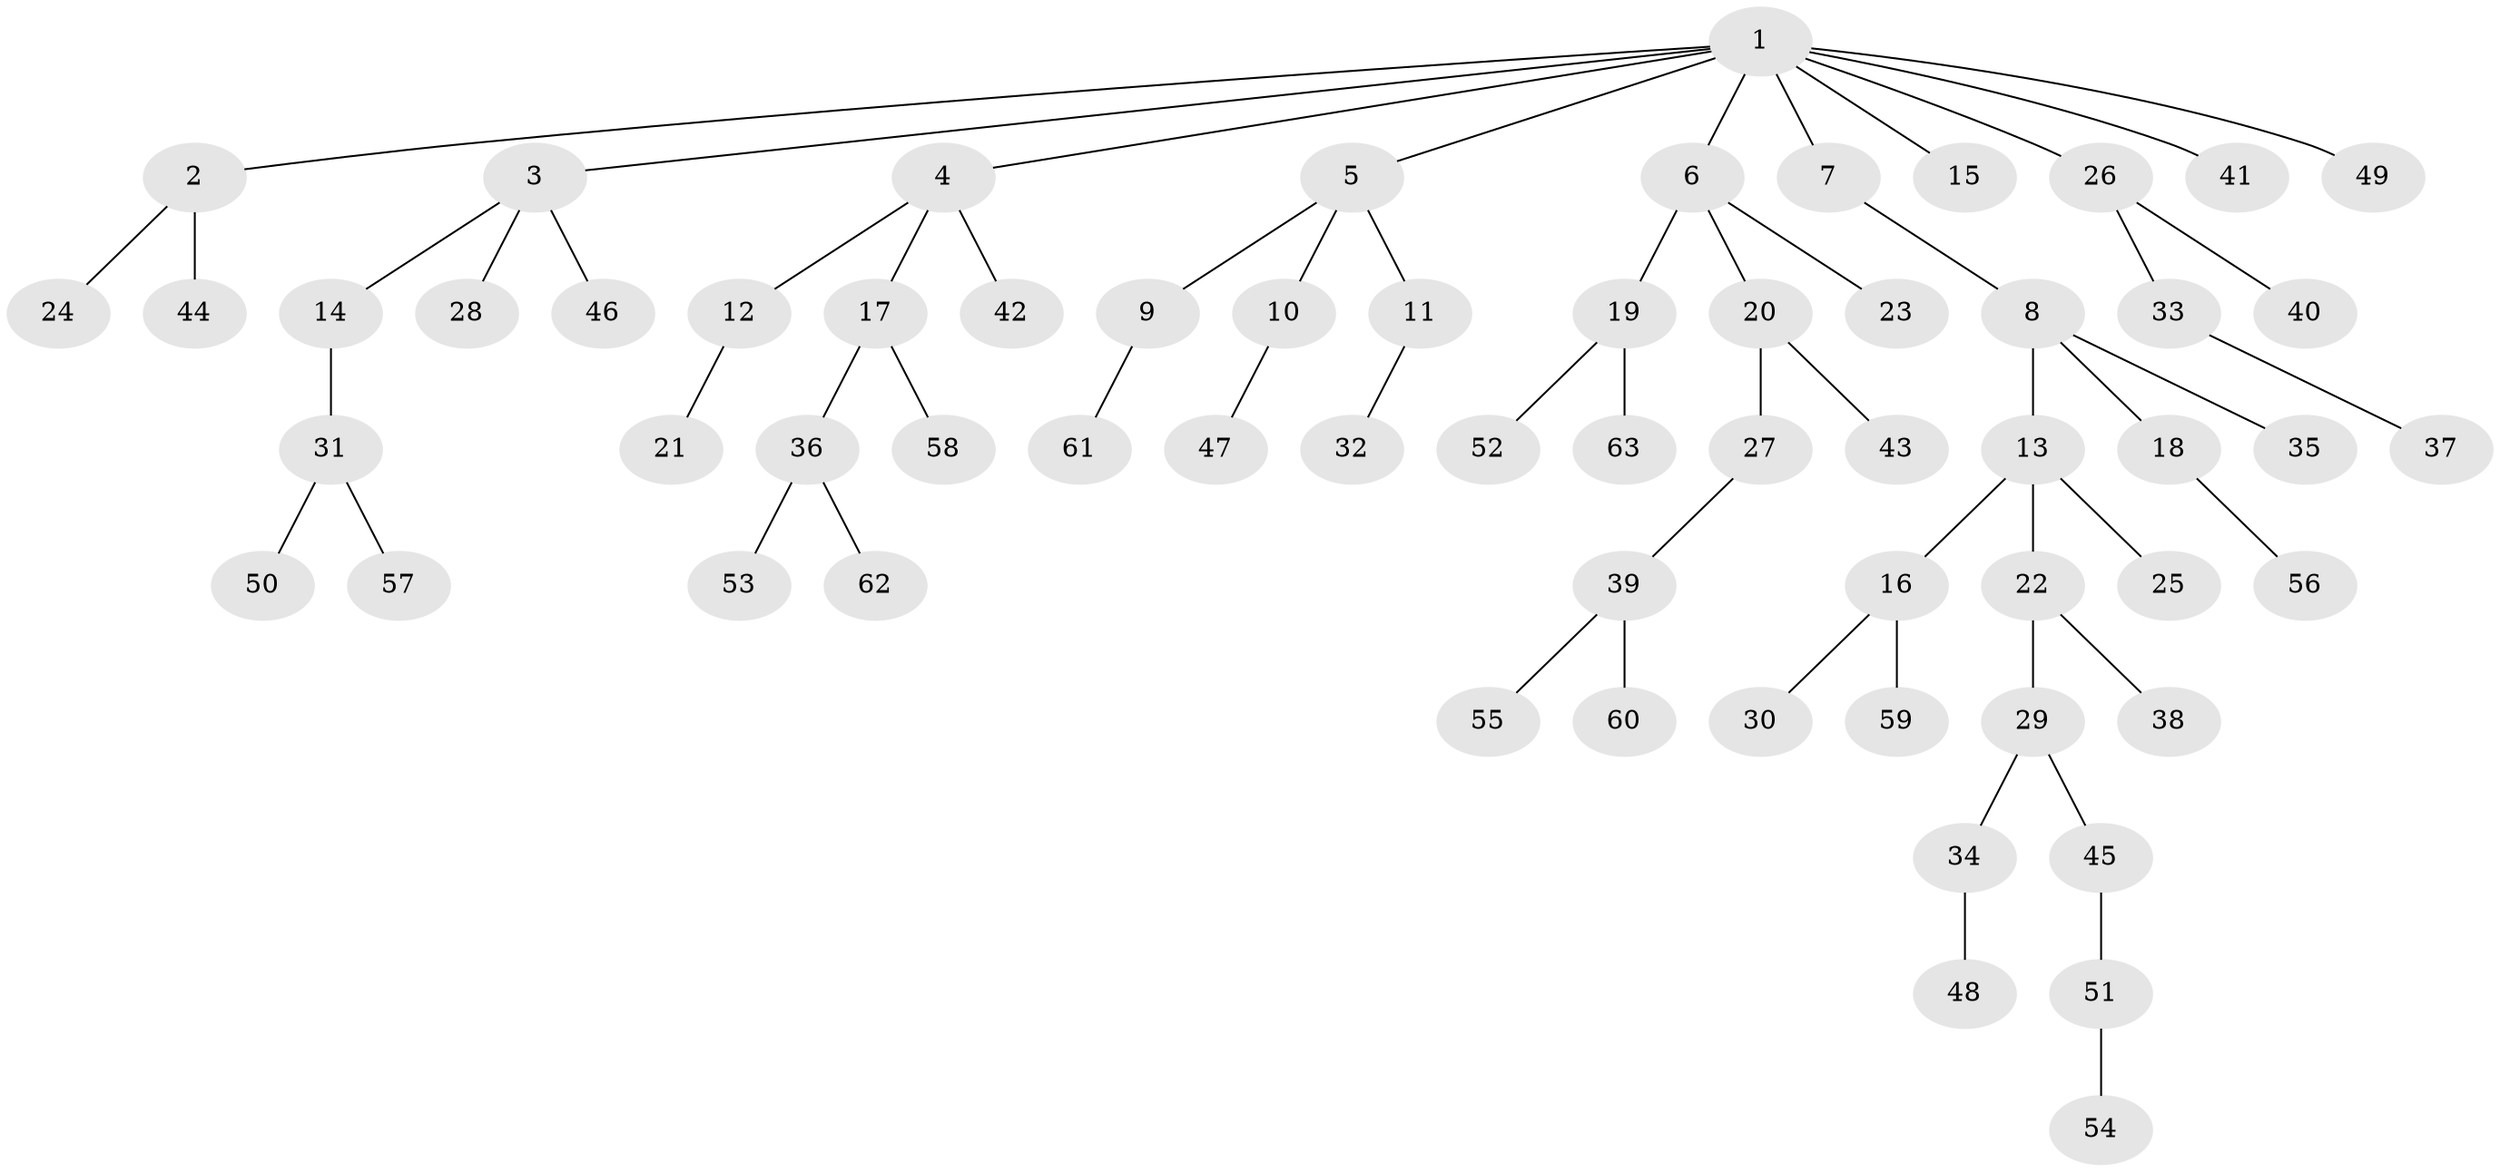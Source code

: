 // coarse degree distribution, {6: 0.05, 1: 0.55, 2: 0.25, 5: 0.05, 3: 0.1}
// Generated by graph-tools (version 1.1) at 2025/51/03/04/25 22:51:41]
// undirected, 63 vertices, 62 edges
graph export_dot {
  node [color=gray90,style=filled];
  1;
  2;
  3;
  4;
  5;
  6;
  7;
  8;
  9;
  10;
  11;
  12;
  13;
  14;
  15;
  16;
  17;
  18;
  19;
  20;
  21;
  22;
  23;
  24;
  25;
  26;
  27;
  28;
  29;
  30;
  31;
  32;
  33;
  34;
  35;
  36;
  37;
  38;
  39;
  40;
  41;
  42;
  43;
  44;
  45;
  46;
  47;
  48;
  49;
  50;
  51;
  52;
  53;
  54;
  55;
  56;
  57;
  58;
  59;
  60;
  61;
  62;
  63;
  1 -- 2;
  1 -- 3;
  1 -- 4;
  1 -- 5;
  1 -- 6;
  1 -- 7;
  1 -- 15;
  1 -- 26;
  1 -- 41;
  1 -- 49;
  2 -- 24;
  2 -- 44;
  3 -- 14;
  3 -- 28;
  3 -- 46;
  4 -- 12;
  4 -- 17;
  4 -- 42;
  5 -- 9;
  5 -- 10;
  5 -- 11;
  6 -- 19;
  6 -- 20;
  6 -- 23;
  7 -- 8;
  8 -- 13;
  8 -- 18;
  8 -- 35;
  9 -- 61;
  10 -- 47;
  11 -- 32;
  12 -- 21;
  13 -- 16;
  13 -- 22;
  13 -- 25;
  14 -- 31;
  16 -- 30;
  16 -- 59;
  17 -- 36;
  17 -- 58;
  18 -- 56;
  19 -- 52;
  19 -- 63;
  20 -- 27;
  20 -- 43;
  22 -- 29;
  22 -- 38;
  26 -- 33;
  26 -- 40;
  27 -- 39;
  29 -- 34;
  29 -- 45;
  31 -- 50;
  31 -- 57;
  33 -- 37;
  34 -- 48;
  36 -- 53;
  36 -- 62;
  39 -- 55;
  39 -- 60;
  45 -- 51;
  51 -- 54;
}
